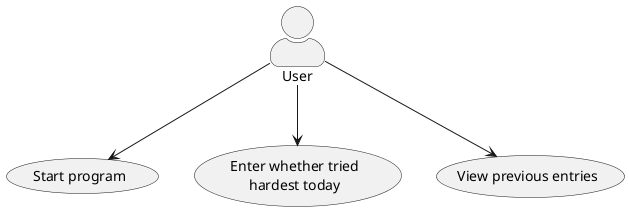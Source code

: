 @startuml

skinparam actorStyle awesome

:User: --> (Start program)
:User: --> (Enter whether tried\nhardest today)
:User: --> (View previous entries)

@enduml
